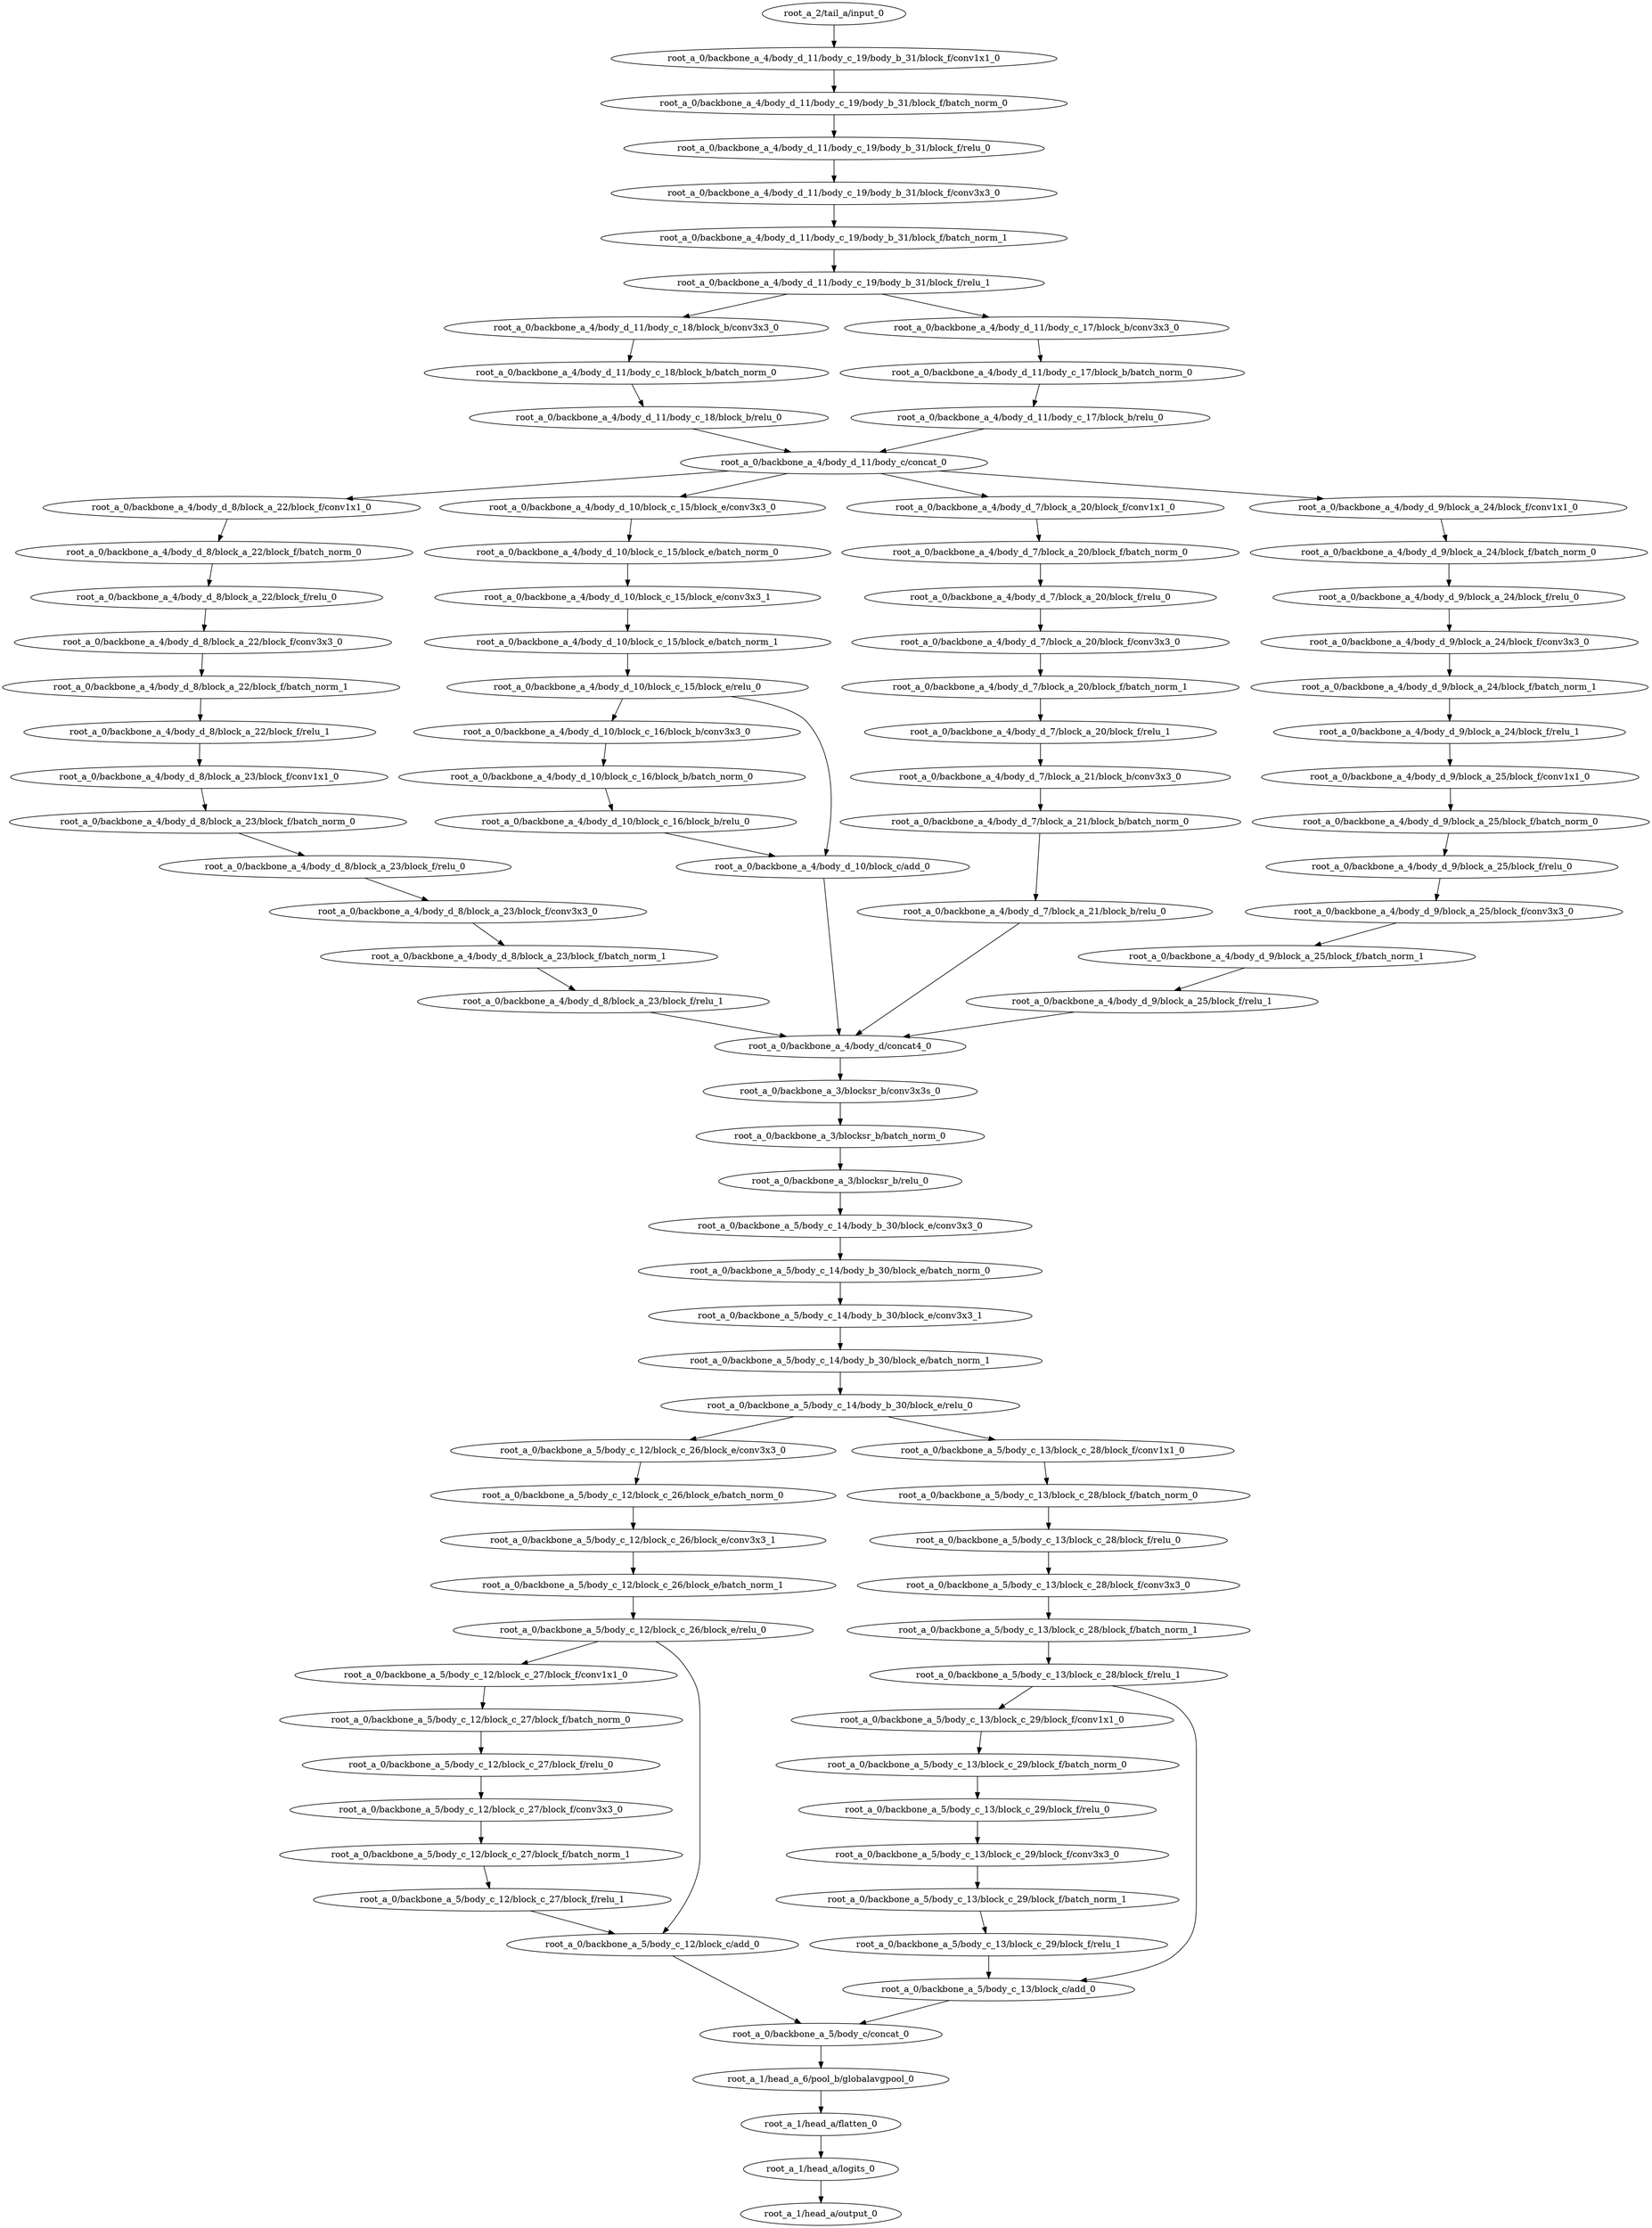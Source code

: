 digraph root_a {
	"root_a_2/tail_a/input_0"
	"root_a_0/backbone_a_4/body_d_11/body_c_19/body_b_31/block_f/conv1x1_0"
	"root_a_0/backbone_a_4/body_d_11/body_c_19/body_b_31/block_f/batch_norm_0"
	"root_a_0/backbone_a_4/body_d_11/body_c_19/body_b_31/block_f/relu_0"
	"root_a_0/backbone_a_4/body_d_11/body_c_19/body_b_31/block_f/conv3x3_0"
	"root_a_0/backbone_a_4/body_d_11/body_c_19/body_b_31/block_f/batch_norm_1"
	"root_a_0/backbone_a_4/body_d_11/body_c_19/body_b_31/block_f/relu_1"
	"root_a_0/backbone_a_4/body_d_11/body_c_18/block_b/conv3x3_0"
	"root_a_0/backbone_a_4/body_d_11/body_c_18/block_b/batch_norm_0"
	"root_a_0/backbone_a_4/body_d_11/body_c_18/block_b/relu_0"
	"root_a_0/backbone_a_4/body_d_11/body_c_17/block_b/conv3x3_0"
	"root_a_0/backbone_a_4/body_d_11/body_c_17/block_b/batch_norm_0"
	"root_a_0/backbone_a_4/body_d_11/body_c_17/block_b/relu_0"
	"root_a_0/backbone_a_4/body_d_11/body_c/concat_0"
	"root_a_0/backbone_a_4/body_d_8/block_a_22/block_f/conv1x1_0"
	"root_a_0/backbone_a_4/body_d_8/block_a_22/block_f/batch_norm_0"
	"root_a_0/backbone_a_4/body_d_8/block_a_22/block_f/relu_0"
	"root_a_0/backbone_a_4/body_d_8/block_a_22/block_f/conv3x3_0"
	"root_a_0/backbone_a_4/body_d_8/block_a_22/block_f/batch_norm_1"
	"root_a_0/backbone_a_4/body_d_8/block_a_22/block_f/relu_1"
	"root_a_0/backbone_a_4/body_d_8/block_a_23/block_f/conv1x1_0"
	"root_a_0/backbone_a_4/body_d_8/block_a_23/block_f/batch_norm_0"
	"root_a_0/backbone_a_4/body_d_8/block_a_23/block_f/relu_0"
	"root_a_0/backbone_a_4/body_d_8/block_a_23/block_f/conv3x3_0"
	"root_a_0/backbone_a_4/body_d_8/block_a_23/block_f/batch_norm_1"
	"root_a_0/backbone_a_4/body_d_8/block_a_23/block_f/relu_1"
	"root_a_0/backbone_a_4/body_d_10/block_c_15/block_e/conv3x3_0"
	"root_a_0/backbone_a_4/body_d_10/block_c_15/block_e/batch_norm_0"
	"root_a_0/backbone_a_4/body_d_10/block_c_15/block_e/conv3x3_1"
	"root_a_0/backbone_a_4/body_d_10/block_c_15/block_e/batch_norm_1"
	"root_a_0/backbone_a_4/body_d_10/block_c_15/block_e/relu_0"
	"root_a_0/backbone_a_4/body_d_10/block_c_16/block_b/conv3x3_0"
	"root_a_0/backbone_a_4/body_d_10/block_c_16/block_b/batch_norm_0"
	"root_a_0/backbone_a_4/body_d_10/block_c_16/block_b/relu_0"
	"root_a_0/backbone_a_4/body_d_10/block_c/add_0"
	"root_a_0/backbone_a_4/body_d_7/block_a_20/block_f/conv1x1_0"
	"root_a_0/backbone_a_4/body_d_7/block_a_20/block_f/batch_norm_0"
	"root_a_0/backbone_a_4/body_d_7/block_a_20/block_f/relu_0"
	"root_a_0/backbone_a_4/body_d_7/block_a_20/block_f/conv3x3_0"
	"root_a_0/backbone_a_4/body_d_7/block_a_20/block_f/batch_norm_1"
	"root_a_0/backbone_a_4/body_d_7/block_a_20/block_f/relu_1"
	"root_a_0/backbone_a_4/body_d_7/block_a_21/block_b/conv3x3_0"
	"root_a_0/backbone_a_4/body_d_7/block_a_21/block_b/batch_norm_0"
	"root_a_0/backbone_a_4/body_d_7/block_a_21/block_b/relu_0"
	"root_a_0/backbone_a_4/body_d_9/block_a_24/block_f/conv1x1_0"
	"root_a_0/backbone_a_4/body_d_9/block_a_24/block_f/batch_norm_0"
	"root_a_0/backbone_a_4/body_d_9/block_a_24/block_f/relu_0"
	"root_a_0/backbone_a_4/body_d_9/block_a_24/block_f/conv3x3_0"
	"root_a_0/backbone_a_4/body_d_9/block_a_24/block_f/batch_norm_1"
	"root_a_0/backbone_a_4/body_d_9/block_a_24/block_f/relu_1"
	"root_a_0/backbone_a_4/body_d_9/block_a_25/block_f/conv1x1_0"
	"root_a_0/backbone_a_4/body_d_9/block_a_25/block_f/batch_norm_0"
	"root_a_0/backbone_a_4/body_d_9/block_a_25/block_f/relu_0"
	"root_a_0/backbone_a_4/body_d_9/block_a_25/block_f/conv3x3_0"
	"root_a_0/backbone_a_4/body_d_9/block_a_25/block_f/batch_norm_1"
	"root_a_0/backbone_a_4/body_d_9/block_a_25/block_f/relu_1"
	"root_a_0/backbone_a_4/body_d/concat4_0"
	"root_a_0/backbone_a_3/blocksr_b/conv3x3s_0"
	"root_a_0/backbone_a_3/blocksr_b/batch_norm_0"
	"root_a_0/backbone_a_3/blocksr_b/relu_0"
	"root_a_0/backbone_a_5/body_c_14/body_b_30/block_e/conv3x3_0"
	"root_a_0/backbone_a_5/body_c_14/body_b_30/block_e/batch_norm_0"
	"root_a_0/backbone_a_5/body_c_14/body_b_30/block_e/conv3x3_1"
	"root_a_0/backbone_a_5/body_c_14/body_b_30/block_e/batch_norm_1"
	"root_a_0/backbone_a_5/body_c_14/body_b_30/block_e/relu_0"
	"root_a_0/backbone_a_5/body_c_12/block_c_26/block_e/conv3x3_0"
	"root_a_0/backbone_a_5/body_c_12/block_c_26/block_e/batch_norm_0"
	"root_a_0/backbone_a_5/body_c_12/block_c_26/block_e/conv3x3_1"
	"root_a_0/backbone_a_5/body_c_12/block_c_26/block_e/batch_norm_1"
	"root_a_0/backbone_a_5/body_c_12/block_c_26/block_e/relu_0"
	"root_a_0/backbone_a_5/body_c_12/block_c_27/block_f/conv1x1_0"
	"root_a_0/backbone_a_5/body_c_12/block_c_27/block_f/batch_norm_0"
	"root_a_0/backbone_a_5/body_c_12/block_c_27/block_f/relu_0"
	"root_a_0/backbone_a_5/body_c_12/block_c_27/block_f/conv3x3_0"
	"root_a_0/backbone_a_5/body_c_12/block_c_27/block_f/batch_norm_1"
	"root_a_0/backbone_a_5/body_c_12/block_c_27/block_f/relu_1"
	"root_a_0/backbone_a_5/body_c_12/block_c/add_0"
	"root_a_0/backbone_a_5/body_c_13/block_c_28/block_f/conv1x1_0"
	"root_a_0/backbone_a_5/body_c_13/block_c_28/block_f/batch_norm_0"
	"root_a_0/backbone_a_5/body_c_13/block_c_28/block_f/relu_0"
	"root_a_0/backbone_a_5/body_c_13/block_c_28/block_f/conv3x3_0"
	"root_a_0/backbone_a_5/body_c_13/block_c_28/block_f/batch_norm_1"
	"root_a_0/backbone_a_5/body_c_13/block_c_28/block_f/relu_1"
	"root_a_0/backbone_a_5/body_c_13/block_c_29/block_f/conv1x1_0"
	"root_a_0/backbone_a_5/body_c_13/block_c_29/block_f/batch_norm_0"
	"root_a_0/backbone_a_5/body_c_13/block_c_29/block_f/relu_0"
	"root_a_0/backbone_a_5/body_c_13/block_c_29/block_f/conv3x3_0"
	"root_a_0/backbone_a_5/body_c_13/block_c_29/block_f/batch_norm_1"
	"root_a_0/backbone_a_5/body_c_13/block_c_29/block_f/relu_1"
	"root_a_0/backbone_a_5/body_c_13/block_c/add_0"
	"root_a_0/backbone_a_5/body_c/concat_0"
	"root_a_1/head_a_6/pool_b/globalavgpool_0"
	"root_a_1/head_a/flatten_0"
	"root_a_1/head_a/logits_0"
	"root_a_1/head_a/output_0"

	"root_a_2/tail_a/input_0" -> "root_a_0/backbone_a_4/body_d_11/body_c_19/body_b_31/block_f/conv1x1_0"
	"root_a_0/backbone_a_4/body_d_11/body_c_19/body_b_31/block_f/conv1x1_0" -> "root_a_0/backbone_a_4/body_d_11/body_c_19/body_b_31/block_f/batch_norm_0"
	"root_a_0/backbone_a_4/body_d_11/body_c_19/body_b_31/block_f/batch_norm_0" -> "root_a_0/backbone_a_4/body_d_11/body_c_19/body_b_31/block_f/relu_0"
	"root_a_0/backbone_a_4/body_d_11/body_c_19/body_b_31/block_f/relu_0" -> "root_a_0/backbone_a_4/body_d_11/body_c_19/body_b_31/block_f/conv3x3_0"
	"root_a_0/backbone_a_4/body_d_11/body_c_19/body_b_31/block_f/conv3x3_0" -> "root_a_0/backbone_a_4/body_d_11/body_c_19/body_b_31/block_f/batch_norm_1"
	"root_a_0/backbone_a_4/body_d_11/body_c_19/body_b_31/block_f/batch_norm_1" -> "root_a_0/backbone_a_4/body_d_11/body_c_19/body_b_31/block_f/relu_1"
	"root_a_0/backbone_a_4/body_d_11/body_c_19/body_b_31/block_f/relu_1" -> "root_a_0/backbone_a_4/body_d_11/body_c_18/block_b/conv3x3_0"
	"root_a_0/backbone_a_4/body_d_11/body_c_18/block_b/conv3x3_0" -> "root_a_0/backbone_a_4/body_d_11/body_c_18/block_b/batch_norm_0"
	"root_a_0/backbone_a_4/body_d_11/body_c_18/block_b/batch_norm_0" -> "root_a_0/backbone_a_4/body_d_11/body_c_18/block_b/relu_0"
	"root_a_0/backbone_a_4/body_d_11/body_c_19/body_b_31/block_f/relu_1" -> "root_a_0/backbone_a_4/body_d_11/body_c_17/block_b/conv3x3_0"
	"root_a_0/backbone_a_4/body_d_11/body_c_17/block_b/conv3x3_0" -> "root_a_0/backbone_a_4/body_d_11/body_c_17/block_b/batch_norm_0"
	"root_a_0/backbone_a_4/body_d_11/body_c_17/block_b/batch_norm_0" -> "root_a_0/backbone_a_4/body_d_11/body_c_17/block_b/relu_0"
	"root_a_0/backbone_a_4/body_d_11/body_c_18/block_b/relu_0" -> "root_a_0/backbone_a_4/body_d_11/body_c/concat_0"
	"root_a_0/backbone_a_4/body_d_11/body_c_17/block_b/relu_0" -> "root_a_0/backbone_a_4/body_d_11/body_c/concat_0"
	"root_a_0/backbone_a_4/body_d_11/body_c/concat_0" -> "root_a_0/backbone_a_4/body_d_8/block_a_22/block_f/conv1x1_0"
	"root_a_0/backbone_a_4/body_d_8/block_a_22/block_f/conv1x1_0" -> "root_a_0/backbone_a_4/body_d_8/block_a_22/block_f/batch_norm_0"
	"root_a_0/backbone_a_4/body_d_8/block_a_22/block_f/batch_norm_0" -> "root_a_0/backbone_a_4/body_d_8/block_a_22/block_f/relu_0"
	"root_a_0/backbone_a_4/body_d_8/block_a_22/block_f/relu_0" -> "root_a_0/backbone_a_4/body_d_8/block_a_22/block_f/conv3x3_0"
	"root_a_0/backbone_a_4/body_d_8/block_a_22/block_f/conv3x3_0" -> "root_a_0/backbone_a_4/body_d_8/block_a_22/block_f/batch_norm_1"
	"root_a_0/backbone_a_4/body_d_8/block_a_22/block_f/batch_norm_1" -> "root_a_0/backbone_a_4/body_d_8/block_a_22/block_f/relu_1"
	"root_a_0/backbone_a_4/body_d_8/block_a_22/block_f/relu_1" -> "root_a_0/backbone_a_4/body_d_8/block_a_23/block_f/conv1x1_0"
	"root_a_0/backbone_a_4/body_d_8/block_a_23/block_f/conv1x1_0" -> "root_a_0/backbone_a_4/body_d_8/block_a_23/block_f/batch_norm_0"
	"root_a_0/backbone_a_4/body_d_8/block_a_23/block_f/batch_norm_0" -> "root_a_0/backbone_a_4/body_d_8/block_a_23/block_f/relu_0"
	"root_a_0/backbone_a_4/body_d_8/block_a_23/block_f/relu_0" -> "root_a_0/backbone_a_4/body_d_8/block_a_23/block_f/conv3x3_0"
	"root_a_0/backbone_a_4/body_d_8/block_a_23/block_f/conv3x3_0" -> "root_a_0/backbone_a_4/body_d_8/block_a_23/block_f/batch_norm_1"
	"root_a_0/backbone_a_4/body_d_8/block_a_23/block_f/batch_norm_1" -> "root_a_0/backbone_a_4/body_d_8/block_a_23/block_f/relu_1"
	"root_a_0/backbone_a_4/body_d_11/body_c/concat_0" -> "root_a_0/backbone_a_4/body_d_10/block_c_15/block_e/conv3x3_0"
	"root_a_0/backbone_a_4/body_d_10/block_c_15/block_e/conv3x3_0" -> "root_a_0/backbone_a_4/body_d_10/block_c_15/block_e/batch_norm_0"
	"root_a_0/backbone_a_4/body_d_10/block_c_15/block_e/batch_norm_0" -> "root_a_0/backbone_a_4/body_d_10/block_c_15/block_e/conv3x3_1"
	"root_a_0/backbone_a_4/body_d_10/block_c_15/block_e/conv3x3_1" -> "root_a_0/backbone_a_4/body_d_10/block_c_15/block_e/batch_norm_1"
	"root_a_0/backbone_a_4/body_d_10/block_c_15/block_e/batch_norm_1" -> "root_a_0/backbone_a_4/body_d_10/block_c_15/block_e/relu_0"
	"root_a_0/backbone_a_4/body_d_10/block_c_15/block_e/relu_0" -> "root_a_0/backbone_a_4/body_d_10/block_c_16/block_b/conv3x3_0"
	"root_a_0/backbone_a_4/body_d_10/block_c_16/block_b/conv3x3_0" -> "root_a_0/backbone_a_4/body_d_10/block_c_16/block_b/batch_norm_0"
	"root_a_0/backbone_a_4/body_d_10/block_c_16/block_b/batch_norm_0" -> "root_a_0/backbone_a_4/body_d_10/block_c_16/block_b/relu_0"
	"root_a_0/backbone_a_4/body_d_10/block_c_16/block_b/relu_0" -> "root_a_0/backbone_a_4/body_d_10/block_c/add_0"
	"root_a_0/backbone_a_4/body_d_10/block_c_15/block_e/relu_0" -> "root_a_0/backbone_a_4/body_d_10/block_c/add_0"
	"root_a_0/backbone_a_4/body_d_11/body_c/concat_0" -> "root_a_0/backbone_a_4/body_d_7/block_a_20/block_f/conv1x1_0"
	"root_a_0/backbone_a_4/body_d_7/block_a_20/block_f/conv1x1_0" -> "root_a_0/backbone_a_4/body_d_7/block_a_20/block_f/batch_norm_0"
	"root_a_0/backbone_a_4/body_d_7/block_a_20/block_f/batch_norm_0" -> "root_a_0/backbone_a_4/body_d_7/block_a_20/block_f/relu_0"
	"root_a_0/backbone_a_4/body_d_7/block_a_20/block_f/relu_0" -> "root_a_0/backbone_a_4/body_d_7/block_a_20/block_f/conv3x3_0"
	"root_a_0/backbone_a_4/body_d_7/block_a_20/block_f/conv3x3_0" -> "root_a_0/backbone_a_4/body_d_7/block_a_20/block_f/batch_norm_1"
	"root_a_0/backbone_a_4/body_d_7/block_a_20/block_f/batch_norm_1" -> "root_a_0/backbone_a_4/body_d_7/block_a_20/block_f/relu_1"
	"root_a_0/backbone_a_4/body_d_7/block_a_20/block_f/relu_1" -> "root_a_0/backbone_a_4/body_d_7/block_a_21/block_b/conv3x3_0"
	"root_a_0/backbone_a_4/body_d_7/block_a_21/block_b/conv3x3_0" -> "root_a_0/backbone_a_4/body_d_7/block_a_21/block_b/batch_norm_0"
	"root_a_0/backbone_a_4/body_d_7/block_a_21/block_b/batch_norm_0" -> "root_a_0/backbone_a_4/body_d_7/block_a_21/block_b/relu_0"
	"root_a_0/backbone_a_4/body_d_11/body_c/concat_0" -> "root_a_0/backbone_a_4/body_d_9/block_a_24/block_f/conv1x1_0"
	"root_a_0/backbone_a_4/body_d_9/block_a_24/block_f/conv1x1_0" -> "root_a_0/backbone_a_4/body_d_9/block_a_24/block_f/batch_norm_0"
	"root_a_0/backbone_a_4/body_d_9/block_a_24/block_f/batch_norm_0" -> "root_a_0/backbone_a_4/body_d_9/block_a_24/block_f/relu_0"
	"root_a_0/backbone_a_4/body_d_9/block_a_24/block_f/relu_0" -> "root_a_0/backbone_a_4/body_d_9/block_a_24/block_f/conv3x3_0"
	"root_a_0/backbone_a_4/body_d_9/block_a_24/block_f/conv3x3_0" -> "root_a_0/backbone_a_4/body_d_9/block_a_24/block_f/batch_norm_1"
	"root_a_0/backbone_a_4/body_d_9/block_a_24/block_f/batch_norm_1" -> "root_a_0/backbone_a_4/body_d_9/block_a_24/block_f/relu_1"
	"root_a_0/backbone_a_4/body_d_9/block_a_24/block_f/relu_1" -> "root_a_0/backbone_a_4/body_d_9/block_a_25/block_f/conv1x1_0"
	"root_a_0/backbone_a_4/body_d_9/block_a_25/block_f/conv1x1_0" -> "root_a_0/backbone_a_4/body_d_9/block_a_25/block_f/batch_norm_0"
	"root_a_0/backbone_a_4/body_d_9/block_a_25/block_f/batch_norm_0" -> "root_a_0/backbone_a_4/body_d_9/block_a_25/block_f/relu_0"
	"root_a_0/backbone_a_4/body_d_9/block_a_25/block_f/relu_0" -> "root_a_0/backbone_a_4/body_d_9/block_a_25/block_f/conv3x3_0"
	"root_a_0/backbone_a_4/body_d_9/block_a_25/block_f/conv3x3_0" -> "root_a_0/backbone_a_4/body_d_9/block_a_25/block_f/batch_norm_1"
	"root_a_0/backbone_a_4/body_d_9/block_a_25/block_f/batch_norm_1" -> "root_a_0/backbone_a_4/body_d_9/block_a_25/block_f/relu_1"
	"root_a_0/backbone_a_4/body_d_8/block_a_23/block_f/relu_1" -> "root_a_0/backbone_a_4/body_d/concat4_0"
	"root_a_0/backbone_a_4/body_d_10/block_c/add_0" -> "root_a_0/backbone_a_4/body_d/concat4_0"
	"root_a_0/backbone_a_4/body_d_7/block_a_21/block_b/relu_0" -> "root_a_0/backbone_a_4/body_d/concat4_0"
	"root_a_0/backbone_a_4/body_d_9/block_a_25/block_f/relu_1" -> "root_a_0/backbone_a_4/body_d/concat4_0"
	"root_a_0/backbone_a_4/body_d/concat4_0" -> "root_a_0/backbone_a_3/blocksr_b/conv3x3s_0"
	"root_a_0/backbone_a_3/blocksr_b/conv3x3s_0" -> "root_a_0/backbone_a_3/blocksr_b/batch_norm_0"
	"root_a_0/backbone_a_3/blocksr_b/batch_norm_0" -> "root_a_0/backbone_a_3/blocksr_b/relu_0"
	"root_a_0/backbone_a_3/blocksr_b/relu_0" -> "root_a_0/backbone_a_5/body_c_14/body_b_30/block_e/conv3x3_0"
	"root_a_0/backbone_a_5/body_c_14/body_b_30/block_e/conv3x3_0" -> "root_a_0/backbone_a_5/body_c_14/body_b_30/block_e/batch_norm_0"
	"root_a_0/backbone_a_5/body_c_14/body_b_30/block_e/batch_norm_0" -> "root_a_0/backbone_a_5/body_c_14/body_b_30/block_e/conv3x3_1"
	"root_a_0/backbone_a_5/body_c_14/body_b_30/block_e/conv3x3_1" -> "root_a_0/backbone_a_5/body_c_14/body_b_30/block_e/batch_norm_1"
	"root_a_0/backbone_a_5/body_c_14/body_b_30/block_e/batch_norm_1" -> "root_a_0/backbone_a_5/body_c_14/body_b_30/block_e/relu_0"
	"root_a_0/backbone_a_5/body_c_14/body_b_30/block_e/relu_0" -> "root_a_0/backbone_a_5/body_c_12/block_c_26/block_e/conv3x3_0"
	"root_a_0/backbone_a_5/body_c_12/block_c_26/block_e/conv3x3_0" -> "root_a_0/backbone_a_5/body_c_12/block_c_26/block_e/batch_norm_0"
	"root_a_0/backbone_a_5/body_c_12/block_c_26/block_e/batch_norm_0" -> "root_a_0/backbone_a_5/body_c_12/block_c_26/block_e/conv3x3_1"
	"root_a_0/backbone_a_5/body_c_12/block_c_26/block_e/conv3x3_1" -> "root_a_0/backbone_a_5/body_c_12/block_c_26/block_e/batch_norm_1"
	"root_a_0/backbone_a_5/body_c_12/block_c_26/block_e/batch_norm_1" -> "root_a_0/backbone_a_5/body_c_12/block_c_26/block_e/relu_0"
	"root_a_0/backbone_a_5/body_c_12/block_c_26/block_e/relu_0" -> "root_a_0/backbone_a_5/body_c_12/block_c_27/block_f/conv1x1_0"
	"root_a_0/backbone_a_5/body_c_12/block_c_27/block_f/conv1x1_0" -> "root_a_0/backbone_a_5/body_c_12/block_c_27/block_f/batch_norm_0"
	"root_a_0/backbone_a_5/body_c_12/block_c_27/block_f/batch_norm_0" -> "root_a_0/backbone_a_5/body_c_12/block_c_27/block_f/relu_0"
	"root_a_0/backbone_a_5/body_c_12/block_c_27/block_f/relu_0" -> "root_a_0/backbone_a_5/body_c_12/block_c_27/block_f/conv3x3_0"
	"root_a_0/backbone_a_5/body_c_12/block_c_27/block_f/conv3x3_0" -> "root_a_0/backbone_a_5/body_c_12/block_c_27/block_f/batch_norm_1"
	"root_a_0/backbone_a_5/body_c_12/block_c_27/block_f/batch_norm_1" -> "root_a_0/backbone_a_5/body_c_12/block_c_27/block_f/relu_1"
	"root_a_0/backbone_a_5/body_c_12/block_c_26/block_e/relu_0" -> "root_a_0/backbone_a_5/body_c_12/block_c/add_0"
	"root_a_0/backbone_a_5/body_c_12/block_c_27/block_f/relu_1" -> "root_a_0/backbone_a_5/body_c_12/block_c/add_0"
	"root_a_0/backbone_a_5/body_c_14/body_b_30/block_e/relu_0" -> "root_a_0/backbone_a_5/body_c_13/block_c_28/block_f/conv1x1_0"
	"root_a_0/backbone_a_5/body_c_13/block_c_28/block_f/conv1x1_0" -> "root_a_0/backbone_a_5/body_c_13/block_c_28/block_f/batch_norm_0"
	"root_a_0/backbone_a_5/body_c_13/block_c_28/block_f/batch_norm_0" -> "root_a_0/backbone_a_5/body_c_13/block_c_28/block_f/relu_0"
	"root_a_0/backbone_a_5/body_c_13/block_c_28/block_f/relu_0" -> "root_a_0/backbone_a_5/body_c_13/block_c_28/block_f/conv3x3_0"
	"root_a_0/backbone_a_5/body_c_13/block_c_28/block_f/conv3x3_0" -> "root_a_0/backbone_a_5/body_c_13/block_c_28/block_f/batch_norm_1"
	"root_a_0/backbone_a_5/body_c_13/block_c_28/block_f/batch_norm_1" -> "root_a_0/backbone_a_5/body_c_13/block_c_28/block_f/relu_1"
	"root_a_0/backbone_a_5/body_c_13/block_c_28/block_f/relu_1" -> "root_a_0/backbone_a_5/body_c_13/block_c_29/block_f/conv1x1_0"
	"root_a_0/backbone_a_5/body_c_13/block_c_29/block_f/conv1x1_0" -> "root_a_0/backbone_a_5/body_c_13/block_c_29/block_f/batch_norm_0"
	"root_a_0/backbone_a_5/body_c_13/block_c_29/block_f/batch_norm_0" -> "root_a_0/backbone_a_5/body_c_13/block_c_29/block_f/relu_0"
	"root_a_0/backbone_a_5/body_c_13/block_c_29/block_f/relu_0" -> "root_a_0/backbone_a_5/body_c_13/block_c_29/block_f/conv3x3_0"
	"root_a_0/backbone_a_5/body_c_13/block_c_29/block_f/conv3x3_0" -> "root_a_0/backbone_a_5/body_c_13/block_c_29/block_f/batch_norm_1"
	"root_a_0/backbone_a_5/body_c_13/block_c_29/block_f/batch_norm_1" -> "root_a_0/backbone_a_5/body_c_13/block_c_29/block_f/relu_1"
	"root_a_0/backbone_a_5/body_c_13/block_c_28/block_f/relu_1" -> "root_a_0/backbone_a_5/body_c_13/block_c/add_0"
	"root_a_0/backbone_a_5/body_c_13/block_c_29/block_f/relu_1" -> "root_a_0/backbone_a_5/body_c_13/block_c/add_0"
	"root_a_0/backbone_a_5/body_c_12/block_c/add_0" -> "root_a_0/backbone_a_5/body_c/concat_0"
	"root_a_0/backbone_a_5/body_c_13/block_c/add_0" -> "root_a_0/backbone_a_5/body_c/concat_0"
	"root_a_0/backbone_a_5/body_c/concat_0" -> "root_a_1/head_a_6/pool_b/globalavgpool_0"
	"root_a_1/head_a_6/pool_b/globalavgpool_0" -> "root_a_1/head_a/flatten_0"
	"root_a_1/head_a/flatten_0" -> "root_a_1/head_a/logits_0"
	"root_a_1/head_a/logits_0" -> "root_a_1/head_a/output_0"

}